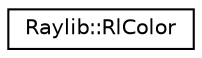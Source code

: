 digraph "Graphical Class Hierarchy"
{
 // LATEX_PDF_SIZE
  edge [fontname="Helvetica",fontsize="10",labelfontname="Helvetica",labelfontsize="10"];
  node [fontname="Helvetica",fontsize="10",shape=record];
  rankdir="LR";
  Node0 [label="Raylib::RlColor",height=0.2,width=0.4,color="black", fillcolor="white", style="filled",URL="$classRaylib_1_1RlColor.html",tooltip=" "];
}
